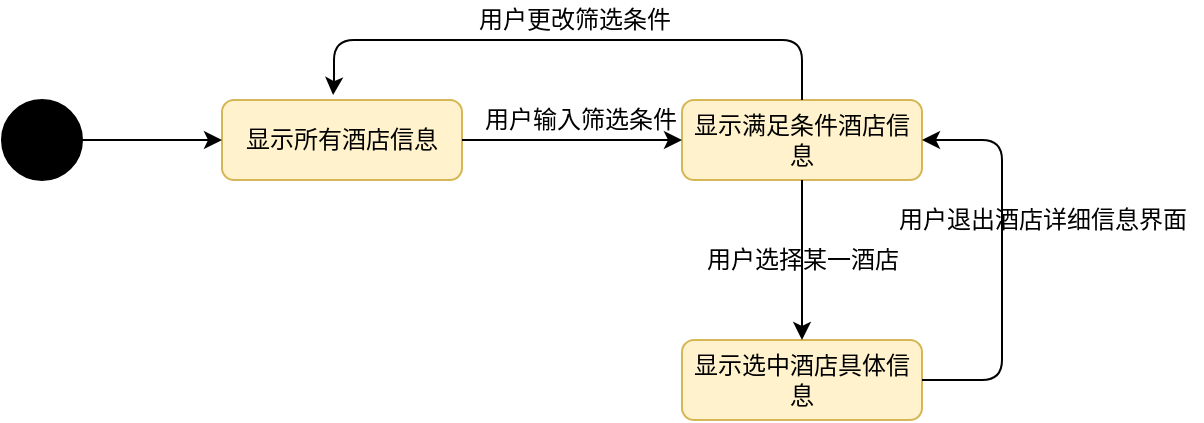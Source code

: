 <mxfile version="12.8.5" type="device"><diagram id="EXteYBccf4F1vfwehI-m" name="Page-1"><mxGraphModel dx="522" dy="676" grid="1" gridSize="10" guides="1" tooltips="1" connect="1" arrows="1" fold="1" page="1" pageScale="1" pageWidth="827" pageHeight="1169" math="0" shadow="0"><root><mxCell id="0"/><mxCell id="1" parent="0"/><mxCell id="qndp7z0sFzDQCc6TFSa2-1" value="" style="ellipse;whiteSpace=wrap;html=1;aspect=fixed;fillColor=#000000;" vertex="1" parent="1"><mxGeometry x="70" y="280" width="40" height="40" as="geometry"/></mxCell><mxCell id="qndp7z0sFzDQCc6TFSa2-2" value="显示所有酒店信息" style="rounded=1;whiteSpace=wrap;html=1;fillColor=#fff2cc;strokeColor=#d6b656;" vertex="1" parent="1"><mxGeometry x="180" y="280" width="120" height="40" as="geometry"/></mxCell><mxCell id="qndp7z0sFzDQCc6TFSa2-3" value="显示满足条件酒店信息" style="rounded=1;whiteSpace=wrap;html=1;fillColor=#fff2cc;strokeColor=#d6b656;" vertex="1" parent="1"><mxGeometry x="410" y="280" width="120" height="40" as="geometry"/></mxCell><mxCell id="qndp7z0sFzDQCc6TFSa2-4" value="显示选中酒店具体信息" style="rounded=1;whiteSpace=wrap;html=1;fillColor=#fff2cc;strokeColor=#d6b656;" vertex="1" parent="1"><mxGeometry x="410" y="400" width="120" height="40" as="geometry"/></mxCell><mxCell id="qndp7z0sFzDQCc6TFSa2-5" value="" style="endArrow=classic;html=1;exitX=1;exitY=0.5;exitDx=0;exitDy=0;entryX=0;entryY=0.5;entryDx=0;entryDy=0;" edge="1" parent="1" source="qndp7z0sFzDQCc6TFSa2-1" target="qndp7z0sFzDQCc6TFSa2-2"><mxGeometry width="50" height="50" relative="1" as="geometry"><mxPoint x="90" y="420" as="sourcePoint"/><mxPoint x="140" y="370" as="targetPoint"/></mxGeometry></mxCell><mxCell id="qndp7z0sFzDQCc6TFSa2-6" value="" style="endArrow=classic;html=1;exitX=1;exitY=0.5;exitDx=0;exitDy=0;entryX=0;entryY=0.5;entryDx=0;entryDy=0;" edge="1" parent="1" source="qndp7z0sFzDQCc6TFSa2-2" target="qndp7z0sFzDQCc6TFSa2-3"><mxGeometry width="50" height="50" relative="1" as="geometry"><mxPoint x="310" y="400" as="sourcePoint"/><mxPoint x="360" y="350" as="targetPoint"/></mxGeometry></mxCell><mxCell id="qndp7z0sFzDQCc6TFSa2-7" value="用户输入筛选条件" style="text;html=1;align=center;verticalAlign=middle;resizable=0;points=[];autosize=1;" vertex="1" parent="1"><mxGeometry x="304" y="280" width="110" height="20" as="geometry"/></mxCell><mxCell id="qndp7z0sFzDQCc6TFSa2-8" value="" style="endArrow=classic;html=1;exitX=0.5;exitY=1;exitDx=0;exitDy=0;entryX=0.5;entryY=0;entryDx=0;entryDy=0;" edge="1" parent="1" source="qndp7z0sFzDQCc6TFSa2-3" target="qndp7z0sFzDQCc6TFSa2-4"><mxGeometry width="50" height="50" relative="1" as="geometry"><mxPoint x="310" y="460" as="sourcePoint"/><mxPoint x="360" y="410" as="targetPoint"/></mxGeometry></mxCell><mxCell id="qndp7z0sFzDQCc6TFSa2-9" value="用户选择某一酒店" style="text;html=1;align=center;verticalAlign=middle;resizable=0;points=[];autosize=1;" vertex="1" parent="1"><mxGeometry x="415" y="350" width="110" height="20" as="geometry"/></mxCell><mxCell id="qndp7z0sFzDQCc6TFSa2-10" value="" style="endArrow=classic;html=1;exitX=0.5;exitY=0;exitDx=0;exitDy=0;edgeStyle=orthogonalEdgeStyle;entryX=0.463;entryY=-0.061;entryDx=0;entryDy=0;entryPerimeter=0;" edge="1" parent="1" source="qndp7z0sFzDQCc6TFSa2-3" target="qndp7z0sFzDQCc6TFSa2-2"><mxGeometry width="50" height="50" relative="1" as="geometry"><mxPoint x="440" y="240" as="sourcePoint"/><mxPoint x="220" y="270" as="targetPoint"/><Array as="points"><mxPoint x="470" y="250"/><mxPoint x="236" y="250"/><mxPoint x="236" y="270"/></Array></mxGeometry></mxCell><mxCell id="qndp7z0sFzDQCc6TFSa2-11" value="用户更改筛选条件" style="text;html=1;align=center;verticalAlign=middle;resizable=0;points=[];autosize=1;" vertex="1" parent="1"><mxGeometry x="301" y="230" width="110" height="20" as="geometry"/></mxCell><mxCell id="qndp7z0sFzDQCc6TFSa2-12" value="" style="endArrow=classic;html=1;exitX=1;exitY=0.5;exitDx=0;exitDy=0;edgeStyle=orthogonalEdgeStyle;entryX=1;entryY=0.5;entryDx=0;entryDy=0;" edge="1" parent="1" source="qndp7z0sFzDQCc6TFSa2-4" target="qndp7z0sFzDQCc6TFSa2-3"><mxGeometry width="50" height="50" relative="1" as="geometry"><mxPoint x="540" y="430" as="sourcePoint"/><mxPoint x="590" y="420" as="targetPoint"/><Array as="points"><mxPoint x="570" y="420"/><mxPoint x="570" y="300"/></Array></mxGeometry></mxCell><mxCell id="qndp7z0sFzDQCc6TFSa2-13" value="用户退出酒店详细信息界面" style="text;html=1;align=center;verticalAlign=middle;resizable=0;points=[];autosize=1;" vertex="1" parent="1"><mxGeometry x="510" y="330" width="160" height="20" as="geometry"/></mxCell></root></mxGraphModel></diagram></mxfile>